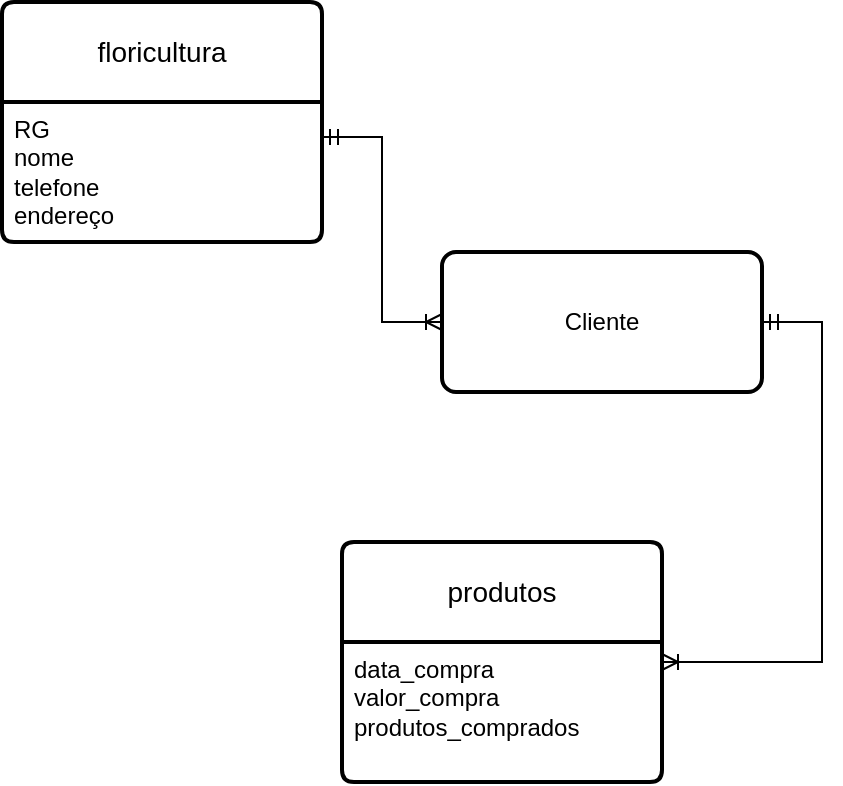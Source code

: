 <mxfile version="22.0.6" type="github">
  <diagram name="Página-1" id="SNLLtB2zFjWk_x0TlKJi">
    <mxGraphModel dx="1434" dy="718" grid="1" gridSize="10" guides="1" tooltips="1" connect="1" arrows="1" fold="1" page="1" pageScale="1" pageWidth="827" pageHeight="1169" math="0" shadow="0">
      <root>
        <mxCell id="0" />
        <mxCell id="1" parent="0" />
        <mxCell id="0PCdX-Nh0LsO0M9EhEud-1" value="floricultura" style="swimlane;childLayout=stackLayout;horizontal=1;startSize=50;horizontalStack=0;rounded=1;fontSize=14;fontStyle=0;strokeWidth=2;resizeParent=0;resizeLast=1;shadow=0;dashed=0;align=center;arcSize=4;whiteSpace=wrap;html=1;" parent="1" vertex="1">
          <mxGeometry x="370" y="20" width="160" height="120" as="geometry" />
        </mxCell>
        <mxCell id="0PCdX-Nh0LsO0M9EhEud-2" value="&lt;div&gt;RG&lt;/div&gt;&lt;div&gt;nome&lt;/div&gt;&lt;div&gt;telefone&lt;/div&gt;&lt;div&gt;endereço&lt;br&gt;&lt;/div&gt;" style="align=left;strokeColor=none;fillColor=none;spacingLeft=4;fontSize=12;verticalAlign=top;resizable=0;rotatable=0;part=1;html=1;" parent="0PCdX-Nh0LsO0M9EhEud-1" vertex="1">
          <mxGeometry y="50" width="160" height="70" as="geometry" />
        </mxCell>
        <mxCell id="0PCdX-Nh0LsO0M9EhEud-5" value="produtos" style="swimlane;childLayout=stackLayout;horizontal=1;startSize=50;horizontalStack=0;rounded=1;fontSize=14;fontStyle=0;strokeWidth=2;resizeParent=0;resizeLast=1;shadow=0;dashed=0;align=center;arcSize=4;whiteSpace=wrap;html=1;" parent="1" vertex="1">
          <mxGeometry x="540" y="290" width="160" height="120" as="geometry" />
        </mxCell>
        <mxCell id="0PCdX-Nh0LsO0M9EhEud-6" value="&lt;div&gt;data_compra&lt;/div&gt;&lt;div&gt;valor_compra&lt;/div&gt;&lt;div&gt;produtos_comprados&lt;br&gt;&lt;/div&gt;" style="align=left;strokeColor=none;fillColor=none;spacingLeft=4;fontSize=12;verticalAlign=top;resizable=0;rotatable=0;part=1;html=1;" parent="0PCdX-Nh0LsO0M9EhEud-5" vertex="1">
          <mxGeometry y="50" width="160" height="70" as="geometry" />
        </mxCell>
        <mxCell id="0PCdX-Nh0LsO0M9EhEud-13" value="Cliente" style="rounded=1;arcSize=10;whiteSpace=wrap;html=1;align=center;strokeWidth=2;" parent="1" vertex="1">
          <mxGeometry x="590" y="145" width="160" height="70" as="geometry" />
        </mxCell>
        <mxCell id="3PnMap3YBqdY9hIS1P8b-4" value="" style="edgeStyle=entityRelationEdgeStyle;fontSize=12;html=1;endArrow=ERoneToMany;startArrow=ERmandOne;rounded=0;" edge="1" parent="1" source="0PCdX-Nh0LsO0M9EhEud-13" target="0PCdX-Nh0LsO0M9EhEud-5">
          <mxGeometry width="100" height="100" relative="1" as="geometry">
            <mxPoint x="670" y="380" as="sourcePoint" />
            <mxPoint x="710" y="450" as="targetPoint" />
          </mxGeometry>
        </mxCell>
        <mxCell id="3PnMap3YBqdY9hIS1P8b-5" value="" style="edgeStyle=entityRelationEdgeStyle;fontSize=12;html=1;endArrow=ERoneToMany;startArrow=ERmandOne;rounded=0;entryX=0;entryY=0.5;entryDx=0;entryDy=0;exitX=1;exitY=0.25;exitDx=0;exitDy=0;" edge="1" parent="1" source="0PCdX-Nh0LsO0M9EhEud-2" target="0PCdX-Nh0LsO0M9EhEud-13">
          <mxGeometry width="100" height="100" relative="1" as="geometry">
            <mxPoint x="430" y="190" as="sourcePoint" />
            <mxPoint x="530" y="90" as="targetPoint" />
          </mxGeometry>
        </mxCell>
      </root>
    </mxGraphModel>
  </diagram>
</mxfile>

